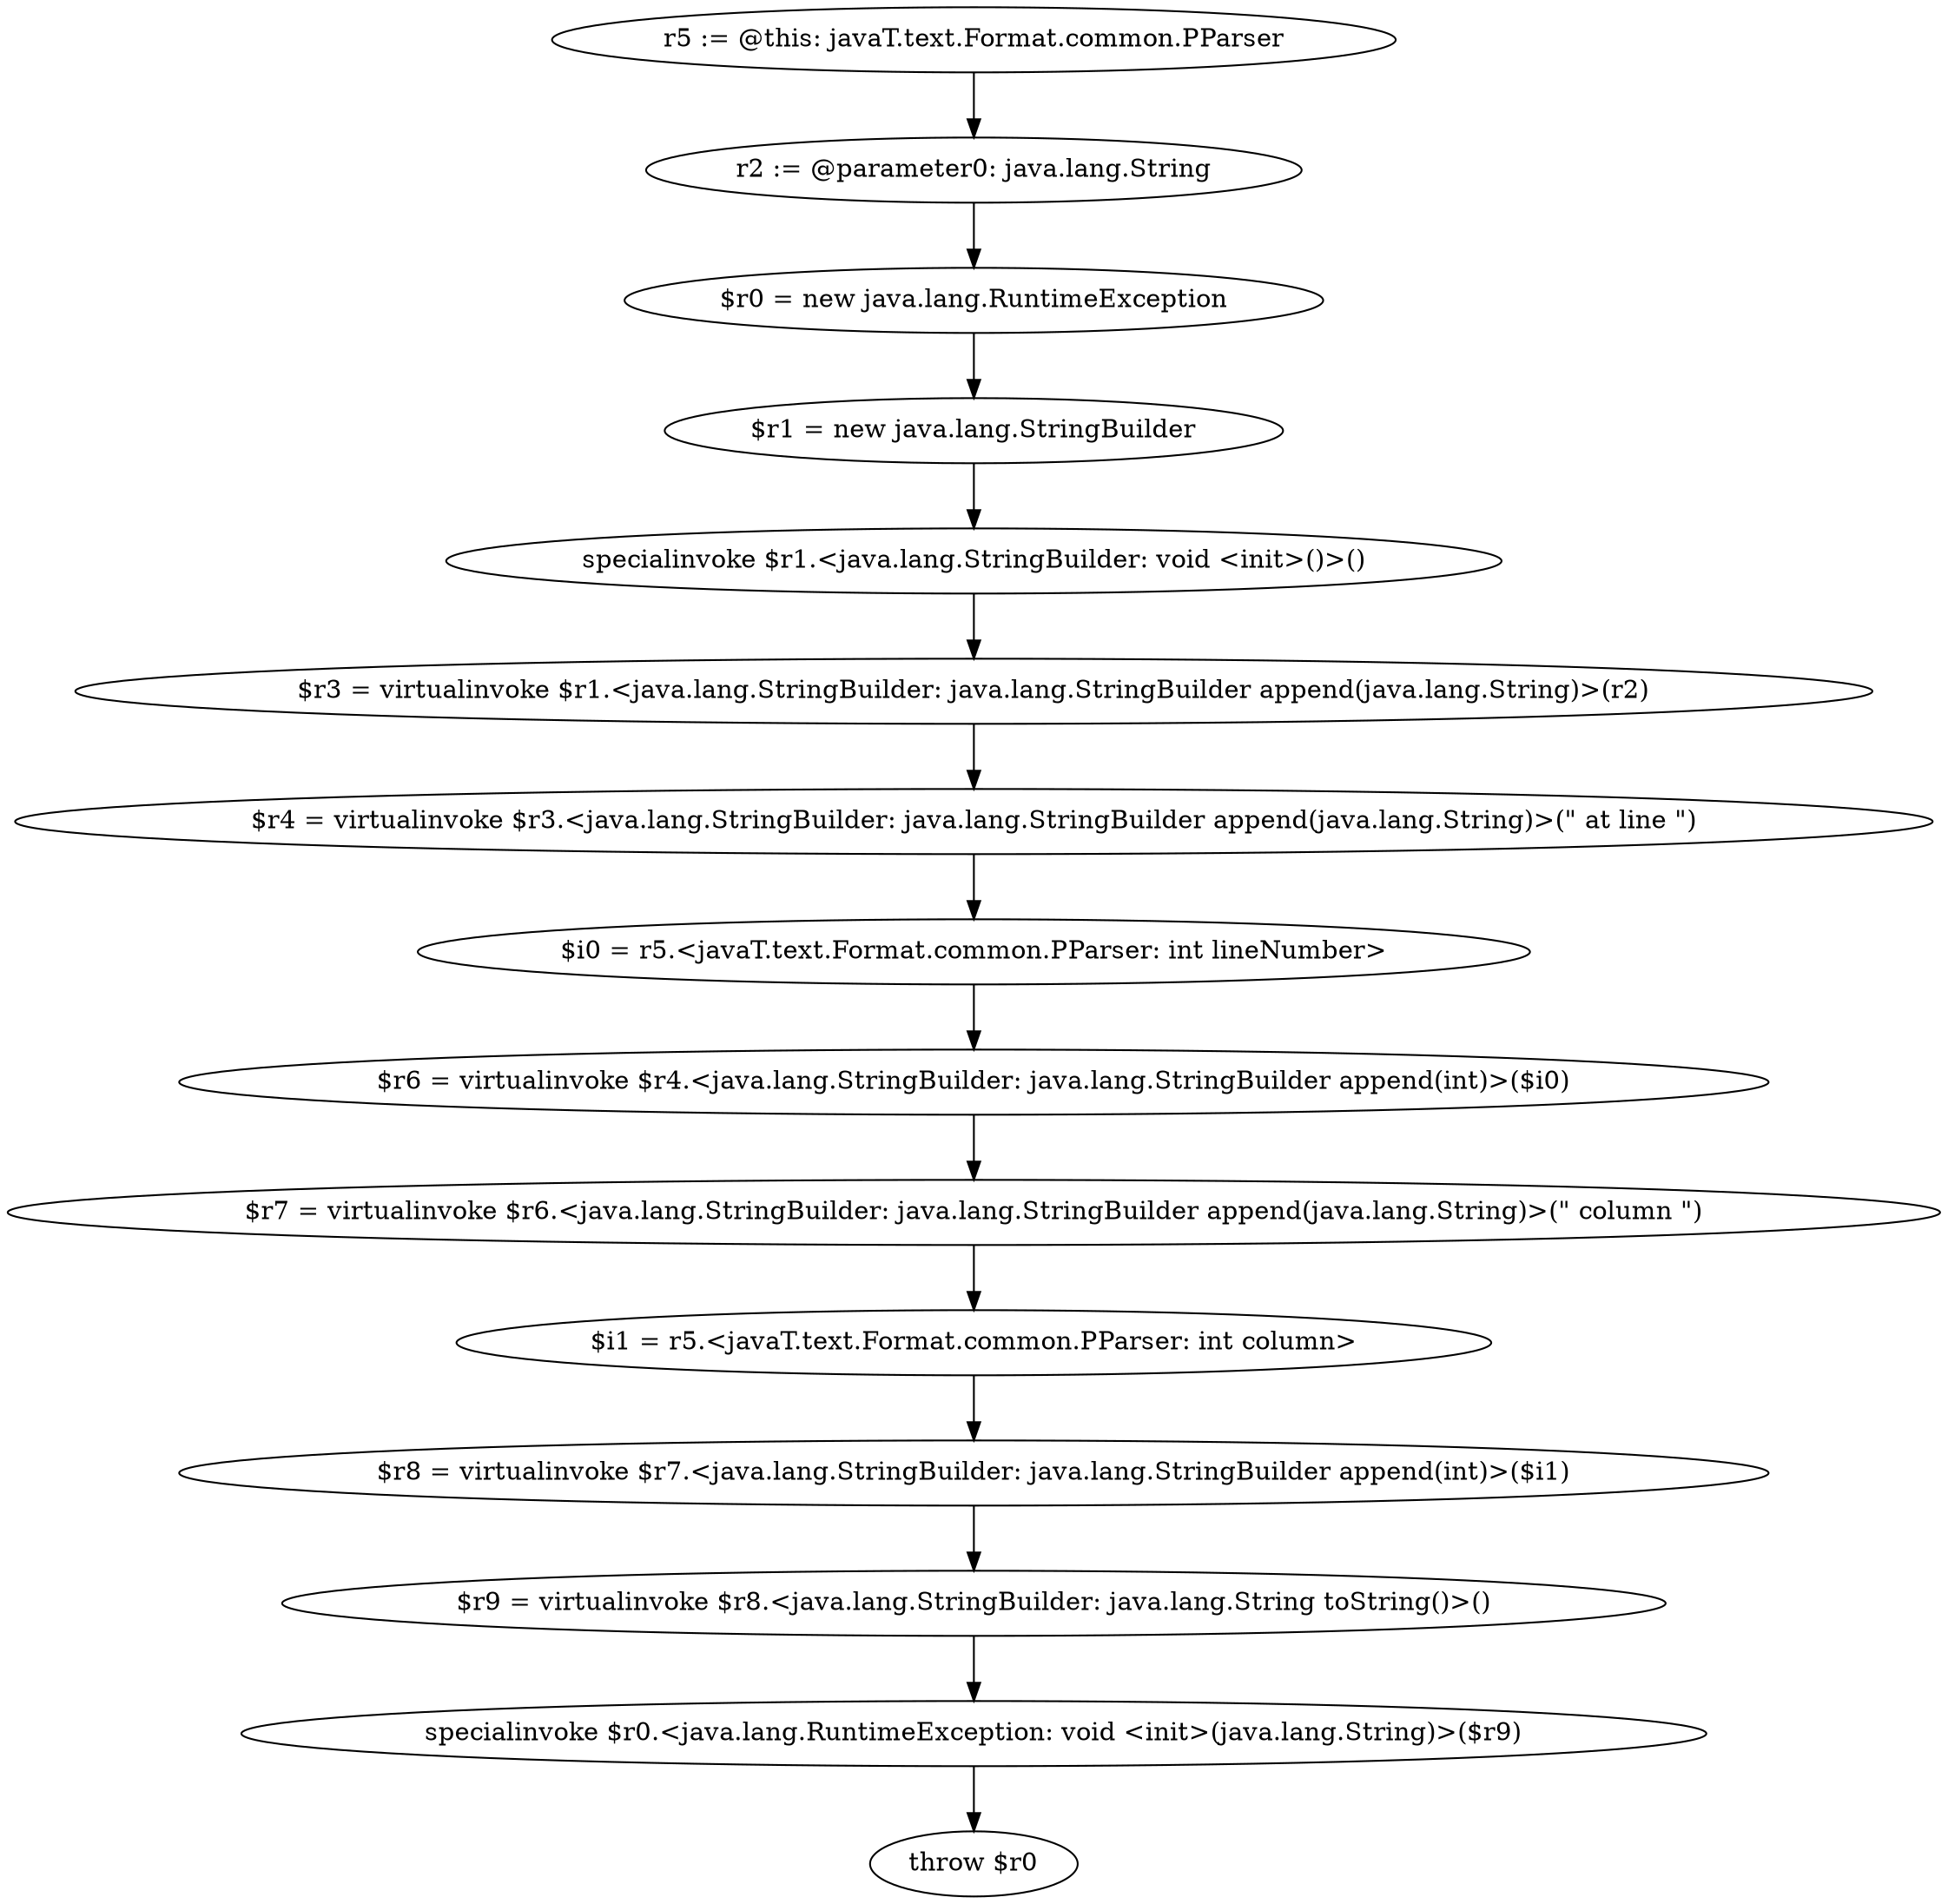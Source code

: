 digraph "unitGraph" {
    "r5 := @this: javaT.text.Format.common.PParser"
    "r2 := @parameter0: java.lang.String"
    "$r0 = new java.lang.RuntimeException"
    "$r1 = new java.lang.StringBuilder"
    "specialinvoke $r1.<java.lang.StringBuilder: void <init>()>()"
    "$r3 = virtualinvoke $r1.<java.lang.StringBuilder: java.lang.StringBuilder append(java.lang.String)>(r2)"
    "$r4 = virtualinvoke $r3.<java.lang.StringBuilder: java.lang.StringBuilder append(java.lang.String)>(\" at line \")"
    "$i0 = r5.<javaT.text.Format.common.PParser: int lineNumber>"
    "$r6 = virtualinvoke $r4.<java.lang.StringBuilder: java.lang.StringBuilder append(int)>($i0)"
    "$r7 = virtualinvoke $r6.<java.lang.StringBuilder: java.lang.StringBuilder append(java.lang.String)>(\" column \")"
    "$i1 = r5.<javaT.text.Format.common.PParser: int column>"
    "$r8 = virtualinvoke $r7.<java.lang.StringBuilder: java.lang.StringBuilder append(int)>($i1)"
    "$r9 = virtualinvoke $r8.<java.lang.StringBuilder: java.lang.String toString()>()"
    "specialinvoke $r0.<java.lang.RuntimeException: void <init>(java.lang.String)>($r9)"
    "throw $r0"
    "r5 := @this: javaT.text.Format.common.PParser"->"r2 := @parameter0: java.lang.String";
    "r2 := @parameter0: java.lang.String"->"$r0 = new java.lang.RuntimeException";
    "$r0 = new java.lang.RuntimeException"->"$r1 = new java.lang.StringBuilder";
    "$r1 = new java.lang.StringBuilder"->"specialinvoke $r1.<java.lang.StringBuilder: void <init>()>()";
    "specialinvoke $r1.<java.lang.StringBuilder: void <init>()>()"->"$r3 = virtualinvoke $r1.<java.lang.StringBuilder: java.lang.StringBuilder append(java.lang.String)>(r2)";
    "$r3 = virtualinvoke $r1.<java.lang.StringBuilder: java.lang.StringBuilder append(java.lang.String)>(r2)"->"$r4 = virtualinvoke $r3.<java.lang.StringBuilder: java.lang.StringBuilder append(java.lang.String)>(\" at line \")";
    "$r4 = virtualinvoke $r3.<java.lang.StringBuilder: java.lang.StringBuilder append(java.lang.String)>(\" at line \")"->"$i0 = r5.<javaT.text.Format.common.PParser: int lineNumber>";
    "$i0 = r5.<javaT.text.Format.common.PParser: int lineNumber>"->"$r6 = virtualinvoke $r4.<java.lang.StringBuilder: java.lang.StringBuilder append(int)>($i0)";
    "$r6 = virtualinvoke $r4.<java.lang.StringBuilder: java.lang.StringBuilder append(int)>($i0)"->"$r7 = virtualinvoke $r6.<java.lang.StringBuilder: java.lang.StringBuilder append(java.lang.String)>(\" column \")";
    "$r7 = virtualinvoke $r6.<java.lang.StringBuilder: java.lang.StringBuilder append(java.lang.String)>(\" column \")"->"$i1 = r5.<javaT.text.Format.common.PParser: int column>";
    "$i1 = r5.<javaT.text.Format.common.PParser: int column>"->"$r8 = virtualinvoke $r7.<java.lang.StringBuilder: java.lang.StringBuilder append(int)>($i1)";
    "$r8 = virtualinvoke $r7.<java.lang.StringBuilder: java.lang.StringBuilder append(int)>($i1)"->"$r9 = virtualinvoke $r8.<java.lang.StringBuilder: java.lang.String toString()>()";
    "$r9 = virtualinvoke $r8.<java.lang.StringBuilder: java.lang.String toString()>()"->"specialinvoke $r0.<java.lang.RuntimeException: void <init>(java.lang.String)>($r9)";
    "specialinvoke $r0.<java.lang.RuntimeException: void <init>(java.lang.String)>($r9)"->"throw $r0";
}
